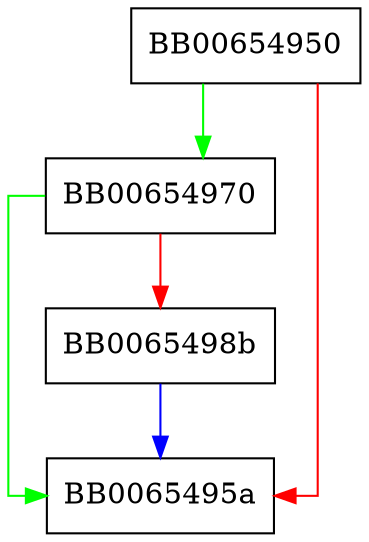 digraph free_string {
  node [shape="box"];
  graph [splines=ortho];
  BB00654950 -> BB00654970 [color="green"];
  BB00654950 -> BB0065495a [color="red"];
  BB00654970 -> BB0065495a [color="green"];
  BB00654970 -> BB0065498b [color="red"];
  BB0065498b -> BB0065495a [color="blue"];
}
